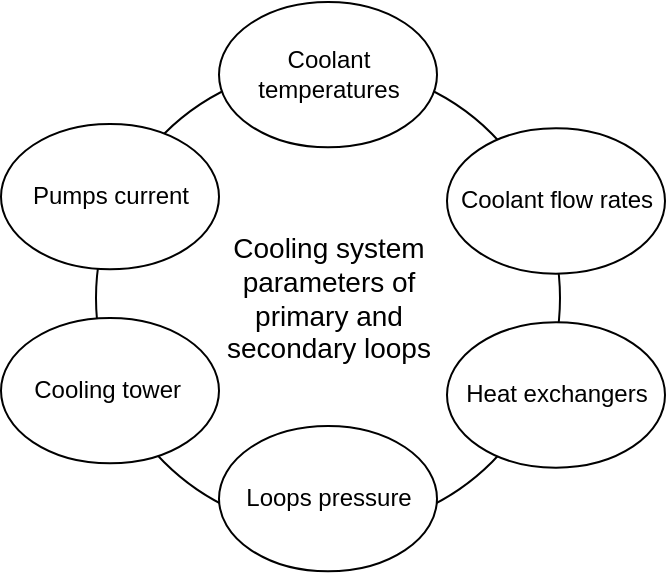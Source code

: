 <mxfile version="24.4.0" type="device">
  <diagram name="Page-1" id="c7488fd3-1785-93aa-aadb-54a6760d102a">
    <mxGraphModel dx="538" dy="348" grid="0" gridSize="10" guides="1" tooltips="1" connect="1" arrows="1" fold="1" page="1" pageScale="1" pageWidth="1100" pageHeight="850" background="none" math="0" shadow="0">
      <root>
        <mxCell id="0" />
        <mxCell id="1" parent="0" />
        <mxCell id="_B7qItSR8GHBUD48FhVs-1" value="" style="ellipse;whiteSpace=wrap;html=1;aspect=fixed;" vertex="1" parent="1">
          <mxGeometry x="567" y="193" width="232" height="232" as="geometry" />
        </mxCell>
        <mxCell id="_B7qItSR8GHBUD48FhVs-2" value="&lt;font style=&quot;font-size: 14px;&quot;&gt;Cooling system parameters of primary and secondary loops&lt;/font&gt;" style="text;html=1;align=center;verticalAlign=middle;whiteSpace=wrap;rounded=0;" vertex="1" parent="1">
          <mxGeometry x="623.5" y="276" width="119" height="66" as="geometry" />
        </mxCell>
        <mxCell id="_B7qItSR8GHBUD48FhVs-3" value="Coolant&lt;div&gt;temperatures&lt;/div&gt;" style="ellipse;whiteSpace=wrap;html=1;" vertex="1" parent="1">
          <mxGeometry x="628.5" y="161" width="109" height="72.67" as="geometry" />
        </mxCell>
        <mxCell id="_B7qItSR8GHBUD48FhVs-9" value="Loops pressure" style="ellipse;whiteSpace=wrap;html=1;" vertex="1" parent="1">
          <mxGeometry x="628.5" y="373" width="109" height="72.67" as="geometry" />
        </mxCell>
        <mxCell id="_B7qItSR8GHBUD48FhVs-10" value="Cooling tower&amp;nbsp;" style="ellipse;whiteSpace=wrap;html=1;" vertex="1" parent="1">
          <mxGeometry x="519.5" y="319" width="109" height="72.67" as="geometry" />
        </mxCell>
        <mxCell id="_B7qItSR8GHBUD48FhVs-11" value="Pumps current" style="ellipse;whiteSpace=wrap;html=1;" vertex="1" parent="1">
          <mxGeometry x="519.5" y="222" width="109" height="72.67" as="geometry" />
        </mxCell>
        <mxCell id="_B7qItSR8GHBUD48FhVs-12" value="Heat exchangers" style="ellipse;whiteSpace=wrap;html=1;" vertex="1" parent="1">
          <mxGeometry x="742.5" y="321.16" width="109" height="72.67" as="geometry" />
        </mxCell>
        <mxCell id="_B7qItSR8GHBUD48FhVs-13" value="Coolant flow rates" style="ellipse;whiteSpace=wrap;html=1;" vertex="1" parent="1">
          <mxGeometry x="742.5" y="224.16" width="109" height="72.67" as="geometry" />
        </mxCell>
      </root>
    </mxGraphModel>
  </diagram>
</mxfile>
